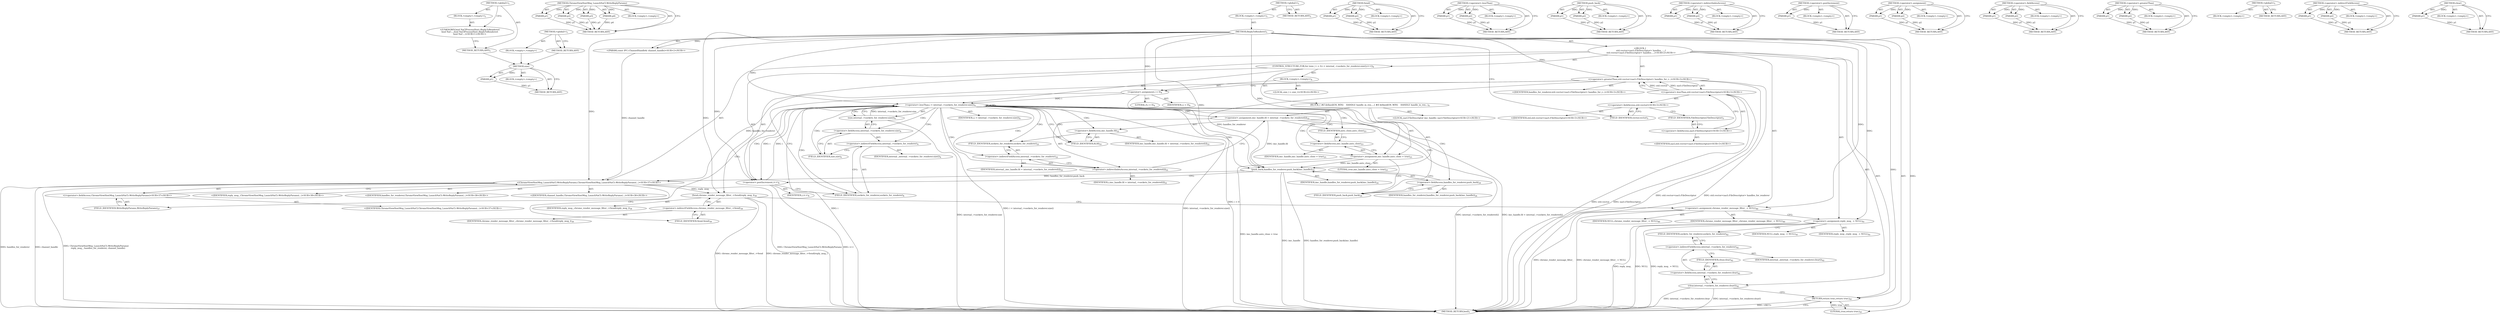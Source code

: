 digraph "&lt;global&gt;" {
vulnerable_128 [label=<(METHOD,size)>];
vulnerable_129 [label=<(PARAM,p1)>];
vulnerable_130 [label=<(BLOCK,&lt;empty&gt;,&lt;empty&gt;)>];
vulnerable_131 [label=<(METHOD_RETURN,ANY)>];
vulnerable_151 [label=<(METHOD,ChromeViewHostMsg_LaunchNaCl.WriteReplyParams)>];
vulnerable_152 [label=<(PARAM,p1)>];
vulnerable_153 [label=<(PARAM,p2)>];
vulnerable_154 [label=<(PARAM,p3)>];
vulnerable_155 [label=<(PARAM,p4)>];
vulnerable_156 [label=<(BLOCK,&lt;empty&gt;,&lt;empty&gt;)>];
vulnerable_157 [label=<(METHOD_RETURN,ANY)>];
vulnerable_6 [label=<(METHOD,&lt;global&gt;)<SUB>1</SUB>>];
vulnerable_7 [label=<(BLOCK,&lt;empty&gt;,&lt;empty&gt;)<SUB>1</SUB>>];
vulnerable_8 [label=<(METHOD,ReplyToRenderer)<SUB>1</SUB>>];
vulnerable_9 [label="<(PARAM,const IPC::ChannelHandle&amp; channel_handle)<SUB>2</SUB>>"];
vulnerable_10 [label="<(BLOCK,{
   std::vector&lt;nacl::FileDescriptor&gt; handles_...,{
   std::vector&lt;nacl::FileDescriptor&gt; handles_...)<SUB>2</SUB>>"];
vulnerable_11 [label="<(&lt;operator&gt;.greaterThan,std::vector&lt;nacl::FileDescriptor&gt; handles_for_r...)<SUB>3</SUB>>"];
vulnerable_12 [label="<(&lt;operator&gt;.lessThan,std::vector&lt;nacl::FileDescriptor)<SUB>3</SUB>>"];
vulnerable_13 [label="<(&lt;operator&gt;.fieldAccess,std::vector)<SUB>3</SUB>>"];
vulnerable_14 [label="<(IDENTIFIER,std,std::vector&lt;nacl::FileDescriptor)<SUB>3</SUB>>"];
vulnerable_15 [label=<(FIELD_IDENTIFIER,vector,vector)<SUB>3</SUB>>];
vulnerable_16 [label="<(&lt;operator&gt;.fieldAccess,nacl::FileDescriptor)<SUB>3</SUB>>"];
vulnerable_17 [label="<(IDENTIFIER,nacl,std::vector&lt;nacl::FileDescriptor)<SUB>3</SUB>>"];
vulnerable_18 [label=<(FIELD_IDENTIFIER,FileDescriptor,FileDescriptor)<SUB>3</SUB>>];
vulnerable_19 [label="<(IDENTIFIER,handles_for_renderer,std::vector&lt;nacl::FileDescriptor&gt; handles_for_r...)<SUB>3</SUB>>"];
vulnerable_20 [label=<(CONTROL_STRUCTURE,FOR,for (size_t i = 0;i &lt; internal_-&gt;sockets_for_renderer.size();i++))<SUB>4</SUB>>];
vulnerable_21 [label=<(BLOCK,&lt;empty&gt;,&lt;empty&gt;)<SUB>4</SUB>>];
vulnerable_22 [label="<(LOCAL,size_t i: size_t)<SUB>4</SUB>>"];
vulnerable_23 [label=<(&lt;operator&gt;.assignment,i = 0)<SUB>4</SUB>>];
vulnerable_24 [label=<(IDENTIFIER,i,i = 0)<SUB>4</SUB>>];
vulnerable_25 [label=<(LITERAL,0,i = 0)<SUB>4</SUB>>];
vulnerable_26 [label=<(&lt;operator&gt;.lessThan,i &lt; internal_-&gt;sockets_for_renderer.size())<SUB>4</SUB>>];
vulnerable_27 [label=<(IDENTIFIER,i,i &lt; internal_-&gt;sockets_for_renderer.size())<SUB>4</SUB>>];
vulnerable_28 [label=<(size,internal_-&gt;sockets_for_renderer.size())<SUB>4</SUB>>];
vulnerable_29 [label=<(&lt;operator&gt;.fieldAccess,internal_-&gt;sockets_for_renderer.size)<SUB>4</SUB>>];
vulnerable_30 [label=<(&lt;operator&gt;.indirectFieldAccess,internal_-&gt;sockets_for_renderer)<SUB>4</SUB>>];
vulnerable_31 [label=<(IDENTIFIER,internal_,internal_-&gt;sockets_for_renderer.size())<SUB>4</SUB>>];
vulnerable_32 [label=<(FIELD_IDENTIFIER,sockets_for_renderer,sockets_for_renderer)<SUB>4</SUB>>];
vulnerable_33 [label=<(FIELD_IDENTIFIER,size,size)<SUB>4</SUB>>];
vulnerable_34 [label=<(&lt;operator&gt;.postIncrement,i++)<SUB>4</SUB>>];
vulnerable_35 [label=<(IDENTIFIER,i,i++)<SUB>4</SUB>>];
vulnerable_36 [label=<(BLOCK,{
 #if defined(OS_WIN)
    HANDLE handle_in_ren...,{
 #if defined(OS_WIN)
    HANDLE handle_in_ren...)<SUB>4</SUB>>];
vulnerable_37 [label="<(LOCAL,nacl.FileDescriptor imc_handle: nacl.FileDescriptor)<SUB>21</SUB>>"];
vulnerable_38 [label=<(&lt;operator&gt;.assignment,imc_handle.fd = internal_-&gt;sockets_for_renderer[i])<SUB>22</SUB>>];
vulnerable_39 [label=<(&lt;operator&gt;.fieldAccess,imc_handle.fd)<SUB>22</SUB>>];
vulnerable_40 [label=<(IDENTIFIER,imc_handle,imc_handle.fd = internal_-&gt;sockets_for_renderer[i])<SUB>22</SUB>>];
vulnerable_41 [label=<(FIELD_IDENTIFIER,fd,fd)<SUB>22</SUB>>];
vulnerable_42 [label=<(&lt;operator&gt;.indirectIndexAccess,internal_-&gt;sockets_for_renderer[i])<SUB>22</SUB>>];
vulnerable_43 [label=<(&lt;operator&gt;.indirectFieldAccess,internal_-&gt;sockets_for_renderer)<SUB>22</SUB>>];
vulnerable_44 [label=<(IDENTIFIER,internal_,imc_handle.fd = internal_-&gt;sockets_for_renderer[i])<SUB>22</SUB>>];
vulnerable_45 [label=<(FIELD_IDENTIFIER,sockets_for_renderer,sockets_for_renderer)<SUB>22</SUB>>];
vulnerable_46 [label=<(IDENTIFIER,i,imc_handle.fd = internal_-&gt;sockets_for_renderer[i])<SUB>22</SUB>>];
vulnerable_47 [label=<(&lt;operator&gt;.assignment,imc_handle.auto_close = true)<SUB>23</SUB>>];
vulnerable_48 [label=<(&lt;operator&gt;.fieldAccess,imc_handle.auto_close)<SUB>23</SUB>>];
vulnerable_49 [label=<(IDENTIFIER,imc_handle,imc_handle.auto_close = true)<SUB>23</SUB>>];
vulnerable_50 [label=<(FIELD_IDENTIFIER,auto_close,auto_close)<SUB>23</SUB>>];
vulnerable_51 [label=<(LITERAL,true,imc_handle.auto_close = true)<SUB>23</SUB>>];
vulnerable_52 [label=<(push_back,handles_for_renderer.push_back(imc_handle))<SUB>24</SUB>>];
vulnerable_53 [label=<(&lt;operator&gt;.fieldAccess,handles_for_renderer.push_back)<SUB>24</SUB>>];
vulnerable_54 [label=<(IDENTIFIER,handles_for_renderer,handles_for_renderer.push_back(imc_handle))<SUB>24</SUB>>];
vulnerable_55 [label=<(FIELD_IDENTIFIER,push_back,push_back)<SUB>24</SUB>>];
vulnerable_56 [label=<(IDENTIFIER,imc_handle,handles_for_renderer.push_back(imc_handle))<SUB>24</SUB>>];
vulnerable_57 [label="<(ChromeViewHostMsg_LaunchNaCl.WriteReplyParams,ChromeViewHostMsg_LaunchNaCl::WriteReplyParams(...)<SUB>37</SUB>>"];
vulnerable_58 [label="<(&lt;operator&gt;.fieldAccess,ChromeViewHostMsg_LaunchNaCl::WriteReplyParams)<SUB>37</SUB>>"];
vulnerable_59 [label="<(IDENTIFIER,ChromeViewHostMsg_LaunchNaCl,ChromeViewHostMsg_LaunchNaCl::WriteReplyParams(...)<SUB>37</SUB>>"];
vulnerable_60 [label=<(FIELD_IDENTIFIER,WriteReplyParams,WriteReplyParams)<SUB>37</SUB>>];
vulnerable_61 [label="<(IDENTIFIER,reply_msg_,ChromeViewHostMsg_LaunchNaCl::WriteReplyParams(...)<SUB>38</SUB>>"];
vulnerable_62 [label="<(IDENTIFIER,handles_for_renderer,ChromeViewHostMsg_LaunchNaCl::WriteReplyParams(...)<SUB>38</SUB>>"];
vulnerable_63 [label="<(IDENTIFIER,channel_handle,ChromeViewHostMsg_LaunchNaCl::WriteReplyParams(...)<SUB>38</SUB>>"];
vulnerable_64 [label=<(Send,chrome_render_message_filter_-&gt;Send(reply_msg_))<SUB>39</SUB>>];
vulnerable_65 [label=<(&lt;operator&gt;.indirectFieldAccess,chrome_render_message_filter_-&gt;Send)<SUB>39</SUB>>];
vulnerable_66 [label=<(IDENTIFIER,chrome_render_message_filter_,chrome_render_message_filter_-&gt;Send(reply_msg_))<SUB>39</SUB>>];
vulnerable_67 [label=<(FIELD_IDENTIFIER,Send,Send)<SUB>39</SUB>>];
vulnerable_68 [label=<(IDENTIFIER,reply_msg_,chrome_render_message_filter_-&gt;Send(reply_msg_))<SUB>39</SUB>>];
vulnerable_69 [label=<(&lt;operator&gt;.assignment,chrome_render_message_filter_ = NULL)<SUB>40</SUB>>];
vulnerable_70 [label=<(IDENTIFIER,chrome_render_message_filter_,chrome_render_message_filter_ = NULL)<SUB>40</SUB>>];
vulnerable_71 [label=<(IDENTIFIER,NULL,chrome_render_message_filter_ = NULL)<SUB>40</SUB>>];
vulnerable_72 [label=<(&lt;operator&gt;.assignment,reply_msg_ = NULL)<SUB>41</SUB>>];
vulnerable_73 [label=<(IDENTIFIER,reply_msg_,reply_msg_ = NULL)<SUB>41</SUB>>];
vulnerable_74 [label=<(IDENTIFIER,NULL,reply_msg_ = NULL)<SUB>41</SUB>>];
vulnerable_75 [label=<(clear,internal_-&gt;sockets_for_renderer.clear())<SUB>42</SUB>>];
vulnerable_76 [label=<(&lt;operator&gt;.fieldAccess,internal_-&gt;sockets_for_renderer.clear)<SUB>42</SUB>>];
vulnerable_77 [label=<(&lt;operator&gt;.indirectFieldAccess,internal_-&gt;sockets_for_renderer)<SUB>42</SUB>>];
vulnerable_78 [label=<(IDENTIFIER,internal_,internal_-&gt;sockets_for_renderer.clear())<SUB>42</SUB>>];
vulnerable_79 [label=<(FIELD_IDENTIFIER,sockets_for_renderer,sockets_for_renderer)<SUB>42</SUB>>];
vulnerable_80 [label=<(FIELD_IDENTIFIER,clear,clear)<SUB>42</SUB>>];
vulnerable_81 [label=<(RETURN,return true;,return true;)<SUB>43</SUB>>];
vulnerable_82 [label=<(LITERAL,true,return true;)<SUB>43</SUB>>];
vulnerable_83 [label=<(METHOD_RETURN,bool)<SUB>1</SUB>>];
vulnerable_85 [label=<(METHOD_RETURN,ANY)<SUB>1</SUB>>];
vulnerable_158 [label=<(METHOD,Send)>];
vulnerable_159 [label=<(PARAM,p1)>];
vulnerable_160 [label=<(PARAM,p2)>];
vulnerable_161 [label=<(BLOCK,&lt;empty&gt;,&lt;empty&gt;)>];
vulnerable_162 [label=<(METHOD_RETURN,ANY)>];
vulnerable_113 [label=<(METHOD,&lt;operator&gt;.lessThan)>];
vulnerable_114 [label=<(PARAM,p1)>];
vulnerable_115 [label=<(PARAM,p2)>];
vulnerable_116 [label=<(BLOCK,&lt;empty&gt;,&lt;empty&gt;)>];
vulnerable_117 [label=<(METHOD_RETURN,ANY)>];
vulnerable_146 [label=<(METHOD,push_back)>];
vulnerable_147 [label=<(PARAM,p1)>];
vulnerable_148 [label=<(PARAM,p2)>];
vulnerable_149 [label=<(BLOCK,&lt;empty&gt;,&lt;empty&gt;)>];
vulnerable_150 [label=<(METHOD_RETURN,ANY)>];
vulnerable_141 [label=<(METHOD,&lt;operator&gt;.indirectIndexAccess)>];
vulnerable_142 [label=<(PARAM,p1)>];
vulnerable_143 [label=<(PARAM,p2)>];
vulnerable_144 [label=<(BLOCK,&lt;empty&gt;,&lt;empty&gt;)>];
vulnerable_145 [label=<(METHOD_RETURN,ANY)>];
vulnerable_137 [label=<(METHOD,&lt;operator&gt;.postIncrement)>];
vulnerable_138 [label=<(PARAM,p1)>];
vulnerable_139 [label=<(BLOCK,&lt;empty&gt;,&lt;empty&gt;)>];
vulnerable_140 [label=<(METHOD_RETURN,ANY)>];
vulnerable_123 [label=<(METHOD,&lt;operator&gt;.assignment)>];
vulnerable_124 [label=<(PARAM,p1)>];
vulnerable_125 [label=<(PARAM,p2)>];
vulnerable_126 [label=<(BLOCK,&lt;empty&gt;,&lt;empty&gt;)>];
vulnerable_127 [label=<(METHOD_RETURN,ANY)>];
vulnerable_118 [label=<(METHOD,&lt;operator&gt;.fieldAccess)>];
vulnerable_119 [label=<(PARAM,p1)>];
vulnerable_120 [label=<(PARAM,p2)>];
vulnerable_121 [label=<(BLOCK,&lt;empty&gt;,&lt;empty&gt;)>];
vulnerable_122 [label=<(METHOD_RETURN,ANY)>];
vulnerable_108 [label=<(METHOD,&lt;operator&gt;.greaterThan)>];
vulnerable_109 [label=<(PARAM,p1)>];
vulnerable_110 [label=<(PARAM,p2)>];
vulnerable_111 [label=<(BLOCK,&lt;empty&gt;,&lt;empty&gt;)>];
vulnerable_112 [label=<(METHOD_RETURN,ANY)>];
vulnerable_102 [label=<(METHOD,&lt;global&gt;)<SUB>1</SUB>>];
vulnerable_103 [label=<(BLOCK,&lt;empty&gt;,&lt;empty&gt;)>];
vulnerable_104 [label=<(METHOD_RETURN,ANY)>];
vulnerable_132 [label=<(METHOD,&lt;operator&gt;.indirectFieldAccess)>];
vulnerable_133 [label=<(PARAM,p1)>];
vulnerable_134 [label=<(PARAM,p2)>];
vulnerable_135 [label=<(BLOCK,&lt;empty&gt;,&lt;empty&gt;)>];
vulnerable_136 [label=<(METHOD_RETURN,ANY)>];
vulnerable_163 [label=<(METHOD,clear)>];
vulnerable_164 [label=<(PARAM,p1)>];
vulnerable_165 [label=<(BLOCK,&lt;empty&gt;,&lt;empty&gt;)>];
vulnerable_166 [label=<(METHOD_RETURN,ANY)>];
fixed_6 [label=<(METHOD,&lt;global&gt;)<SUB>1</SUB>>];
fixed_7 [label=<(BLOCK,&lt;empty&gt;,&lt;empty&gt;)<SUB>1</SUB>>];
fixed_8 [label="<(UNKNOWN,bool NaClProcessHost::ReplyToRenderer(
bool NaC...,bool NaClProcessHost::ReplyToRenderer(
bool NaC...)<SUB>1</SUB>>"];
fixed_9 [label=<(METHOD_RETURN,ANY)<SUB>1</SUB>>];
fixed_14 [label=<(METHOD,&lt;global&gt;)<SUB>1</SUB>>];
fixed_15 [label=<(BLOCK,&lt;empty&gt;,&lt;empty&gt;)>];
fixed_16 [label=<(METHOD_RETURN,ANY)>];
vulnerable_128 -> vulnerable_129  [key=0, label="AST: "];
vulnerable_128 -> vulnerable_129  [key=1, label="DDG: "];
vulnerable_128 -> vulnerable_130  [key=0, label="AST: "];
vulnerable_128 -> vulnerable_131  [key=0, label="AST: "];
vulnerable_128 -> vulnerable_131  [key=1, label="CFG: "];
vulnerable_129 -> vulnerable_131  [key=0, label="DDG: p1"];
vulnerable_151 -> vulnerable_152  [key=0, label="AST: "];
vulnerable_151 -> vulnerable_152  [key=1, label="DDG: "];
vulnerable_151 -> vulnerable_156  [key=0, label="AST: "];
vulnerable_151 -> vulnerable_153  [key=0, label="AST: "];
vulnerable_151 -> vulnerable_153  [key=1, label="DDG: "];
vulnerable_151 -> vulnerable_157  [key=0, label="AST: "];
vulnerable_151 -> vulnerable_157  [key=1, label="CFG: "];
vulnerable_151 -> vulnerable_154  [key=0, label="AST: "];
vulnerable_151 -> vulnerable_154  [key=1, label="DDG: "];
vulnerable_151 -> vulnerable_155  [key=0, label="AST: "];
vulnerable_151 -> vulnerable_155  [key=1, label="DDG: "];
vulnerable_152 -> vulnerable_157  [key=0, label="DDG: p1"];
vulnerable_153 -> vulnerable_157  [key=0, label="DDG: p2"];
vulnerable_154 -> vulnerable_157  [key=0, label="DDG: p3"];
vulnerable_155 -> vulnerable_157  [key=0, label="DDG: p4"];
vulnerable_6 -> vulnerable_7  [key=0, label="AST: "];
vulnerable_6 -> vulnerable_85  [key=0, label="AST: "];
vulnerable_6 -> vulnerable_85  [key=1, label="CFG: "];
vulnerable_7 -> vulnerable_8  [key=0, label="AST: "];
vulnerable_8 -> vulnerable_9  [key=0, label="AST: "];
vulnerable_8 -> vulnerable_9  [key=1, label="DDG: "];
vulnerable_8 -> vulnerable_10  [key=0, label="AST: "];
vulnerable_8 -> vulnerable_83  [key=0, label="AST: "];
vulnerable_8 -> vulnerable_15  [key=0, label="CFG: "];
vulnerable_8 -> vulnerable_69  [key=0, label="DDG: "];
vulnerable_8 -> vulnerable_72  [key=0, label="DDG: "];
vulnerable_8 -> vulnerable_81  [key=0, label="DDG: "];
vulnerable_8 -> vulnerable_11  [key=0, label="DDG: "];
vulnerable_8 -> vulnerable_57  [key=0, label="DDG: "];
vulnerable_8 -> vulnerable_64  [key=0, label="DDG: "];
vulnerable_8 -> vulnerable_82  [key=0, label="DDG: "];
vulnerable_8 -> vulnerable_23  [key=0, label="DDG: "];
vulnerable_8 -> vulnerable_26  [key=0, label="DDG: "];
vulnerable_8 -> vulnerable_34  [key=0, label="DDG: "];
vulnerable_8 -> vulnerable_47  [key=0, label="DDG: "];
vulnerable_8 -> vulnerable_52  [key=0, label="DDG: "];
vulnerable_9 -> vulnerable_57  [key=0, label="DDG: channel_handle"];
vulnerable_10 -> vulnerable_11  [key=0, label="AST: "];
vulnerable_10 -> vulnerable_20  [key=0, label="AST: "];
vulnerable_10 -> vulnerable_57  [key=0, label="AST: "];
vulnerable_10 -> vulnerable_64  [key=0, label="AST: "];
vulnerable_10 -> vulnerable_69  [key=0, label="AST: "];
vulnerable_10 -> vulnerable_72  [key=0, label="AST: "];
vulnerable_10 -> vulnerable_75  [key=0, label="AST: "];
vulnerable_10 -> vulnerable_81  [key=0, label="AST: "];
vulnerable_11 -> vulnerable_12  [key=0, label="AST: "];
vulnerable_11 -> vulnerable_19  [key=0, label="AST: "];
vulnerable_11 -> vulnerable_23  [key=0, label="CFG: "];
vulnerable_11 -> vulnerable_83  [key=0, label="DDG: std::vector&lt;nacl::FileDescriptor"];
vulnerable_11 -> vulnerable_83  [key=1, label="DDG: std::vector&lt;nacl::FileDescriptor&gt; handles_for_renderer"];
vulnerable_11 -> vulnerable_57  [key=0, label="DDG: handles_for_renderer"];
vulnerable_11 -> vulnerable_52  [key=0, label="DDG: handles_for_renderer"];
vulnerable_12 -> vulnerable_13  [key=0, label="AST: "];
vulnerable_12 -> vulnerable_16  [key=0, label="AST: "];
vulnerable_12 -> vulnerable_11  [key=0, label="CFG: "];
vulnerable_12 -> vulnerable_11  [key=1, label="DDG: std::vector"];
vulnerable_12 -> vulnerable_11  [key=2, label="DDG: nacl::FileDescriptor"];
vulnerable_12 -> vulnerable_83  [key=0, label="DDG: std::vector"];
vulnerable_12 -> vulnerable_83  [key=1, label="DDG: nacl::FileDescriptor"];
vulnerable_13 -> vulnerable_14  [key=0, label="AST: "];
vulnerable_13 -> vulnerable_15  [key=0, label="AST: "];
vulnerable_13 -> vulnerable_18  [key=0, label="CFG: "];
vulnerable_15 -> vulnerable_13  [key=0, label="CFG: "];
vulnerable_16 -> vulnerable_17  [key=0, label="AST: "];
vulnerable_16 -> vulnerable_18  [key=0, label="AST: "];
vulnerable_16 -> vulnerable_12  [key=0, label="CFG: "];
vulnerable_18 -> vulnerable_16  [key=0, label="CFG: "];
vulnerable_20 -> vulnerable_21  [key=0, label="AST: "];
vulnerable_20 -> vulnerable_26  [key=0, label="AST: "];
vulnerable_20 -> vulnerable_34  [key=0, label="AST: "];
vulnerable_20 -> vulnerable_36  [key=0, label="AST: "];
vulnerable_21 -> vulnerable_22  [key=0, label="AST: "];
vulnerable_21 -> vulnerable_23  [key=0, label="AST: "];
vulnerable_23 -> vulnerable_24  [key=0, label="AST: "];
vulnerable_23 -> vulnerable_25  [key=0, label="AST: "];
vulnerable_23 -> vulnerable_32  [key=0, label="CFG: "];
vulnerable_23 -> vulnerable_83  [key=0, label="DDG: i = 0"];
vulnerable_23 -> vulnerable_26  [key=0, label="DDG: i"];
vulnerable_26 -> vulnerable_27  [key=0, label="AST: "];
vulnerable_26 -> vulnerable_28  [key=0, label="AST: "];
vulnerable_26 -> vulnerable_28  [key=1, label="CDG: "];
vulnerable_26 -> vulnerable_41  [key=0, label="CFG: "];
vulnerable_26 -> vulnerable_41  [key=1, label="CDG: "];
vulnerable_26 -> vulnerable_60  [key=0, label="CFG: "];
vulnerable_26 -> vulnerable_83  [key=0, label="DDG: i"];
vulnerable_26 -> vulnerable_83  [key=1, label="DDG: internal_-&gt;sockets_for_renderer.size()"];
vulnerable_26 -> vulnerable_83  [key=2, label="DDG: i &lt; internal_-&gt;sockets_for_renderer.size()"];
vulnerable_26 -> vulnerable_34  [key=0, label="DDG: i"];
vulnerable_26 -> vulnerable_34  [key=1, label="CDG: "];
vulnerable_26 -> vulnerable_47  [key=0, label="CDG: "];
vulnerable_26 -> vulnerable_30  [key=0, label="CDG: "];
vulnerable_26 -> vulnerable_48  [key=0, label="CDG: "];
vulnerable_26 -> vulnerable_32  [key=0, label="CDG: "];
vulnerable_26 -> vulnerable_33  [key=0, label="CDG: "];
vulnerable_26 -> vulnerable_26  [key=0, label="CDG: "];
vulnerable_26 -> vulnerable_42  [key=0, label="CDG: "];
vulnerable_26 -> vulnerable_52  [key=0, label="CDG: "];
vulnerable_26 -> vulnerable_53  [key=0, label="CDG: "];
vulnerable_26 -> vulnerable_38  [key=0, label="CDG: "];
vulnerable_26 -> vulnerable_45  [key=0, label="CDG: "];
vulnerable_26 -> vulnerable_29  [key=0, label="CDG: "];
vulnerable_26 -> vulnerable_50  [key=0, label="CDG: "];
vulnerable_26 -> vulnerable_55  [key=0, label="CDG: "];
vulnerable_26 -> vulnerable_39  [key=0, label="CDG: "];
vulnerable_26 -> vulnerable_43  [key=0, label="CDG: "];
vulnerable_28 -> vulnerable_29  [key=0, label="AST: "];
vulnerable_28 -> vulnerable_26  [key=0, label="CFG: "];
vulnerable_28 -> vulnerable_26  [key=1, label="DDG: internal_-&gt;sockets_for_renderer.size"];
vulnerable_28 -> vulnerable_83  [key=0, label="DDG: internal_-&gt;sockets_for_renderer.size"];
vulnerable_29 -> vulnerable_30  [key=0, label="AST: "];
vulnerable_29 -> vulnerable_33  [key=0, label="AST: "];
vulnerable_29 -> vulnerable_28  [key=0, label="CFG: "];
vulnerable_30 -> vulnerable_31  [key=0, label="AST: "];
vulnerable_30 -> vulnerable_32  [key=0, label="AST: "];
vulnerable_30 -> vulnerable_33  [key=0, label="CFG: "];
vulnerable_32 -> vulnerable_30  [key=0, label="CFG: "];
vulnerable_33 -> vulnerable_29  [key=0, label="CFG: "];
vulnerable_34 -> vulnerable_35  [key=0, label="AST: "];
vulnerable_34 -> vulnerable_32  [key=0, label="CFG: "];
vulnerable_34 -> vulnerable_83  [key=0, label="DDG: i++"];
vulnerable_34 -> vulnerable_26  [key=0, label="DDG: i"];
vulnerable_36 -> vulnerable_37  [key=0, label="AST: "];
vulnerable_36 -> vulnerable_38  [key=0, label="AST: "];
vulnerable_36 -> vulnerable_47  [key=0, label="AST: "];
vulnerable_36 -> vulnerable_52  [key=0, label="AST: "];
vulnerable_38 -> vulnerable_39  [key=0, label="AST: "];
vulnerable_38 -> vulnerable_42  [key=0, label="AST: "];
vulnerable_38 -> vulnerable_50  [key=0, label="CFG: "];
vulnerable_38 -> vulnerable_83  [key=0, label="DDG: internal_-&gt;sockets_for_renderer[i]"];
vulnerable_38 -> vulnerable_83  [key=1, label="DDG: imc_handle.fd = internal_-&gt;sockets_for_renderer[i]"];
vulnerable_38 -> vulnerable_52  [key=0, label="DDG: imc_handle.fd"];
vulnerable_39 -> vulnerable_40  [key=0, label="AST: "];
vulnerable_39 -> vulnerable_41  [key=0, label="AST: "];
vulnerable_39 -> vulnerable_45  [key=0, label="CFG: "];
vulnerable_41 -> vulnerable_39  [key=0, label="CFG: "];
vulnerable_42 -> vulnerable_43  [key=0, label="AST: "];
vulnerable_42 -> vulnerable_46  [key=0, label="AST: "];
vulnerable_42 -> vulnerable_38  [key=0, label="CFG: "];
vulnerable_43 -> vulnerable_44  [key=0, label="AST: "];
vulnerable_43 -> vulnerable_45  [key=0, label="AST: "];
vulnerable_43 -> vulnerable_42  [key=0, label="CFG: "];
vulnerable_45 -> vulnerable_43  [key=0, label="CFG: "];
vulnerable_47 -> vulnerable_48  [key=0, label="AST: "];
vulnerable_47 -> vulnerable_51  [key=0, label="AST: "];
vulnerable_47 -> vulnerable_55  [key=0, label="CFG: "];
vulnerable_47 -> vulnerable_83  [key=0, label="DDG: imc_handle.auto_close = true"];
vulnerable_47 -> vulnerable_52  [key=0, label="DDG: imc_handle.auto_close"];
vulnerable_48 -> vulnerable_49  [key=0, label="AST: "];
vulnerable_48 -> vulnerable_50  [key=0, label="AST: "];
vulnerable_48 -> vulnerable_47  [key=0, label="CFG: "];
vulnerable_50 -> vulnerable_48  [key=0, label="CFG: "];
vulnerable_52 -> vulnerable_53  [key=0, label="AST: "];
vulnerable_52 -> vulnerable_56  [key=0, label="AST: "];
vulnerable_52 -> vulnerable_34  [key=0, label="CFG: "];
vulnerable_52 -> vulnerable_83  [key=0, label="DDG: imc_handle"];
vulnerable_52 -> vulnerable_83  [key=1, label="DDG: handles_for_renderer.push_back(imc_handle)"];
vulnerable_52 -> vulnerable_57  [key=0, label="DDG: handles_for_renderer.push_back"];
vulnerable_53 -> vulnerable_54  [key=0, label="AST: "];
vulnerable_53 -> vulnerable_55  [key=0, label="AST: "];
vulnerable_53 -> vulnerable_52  [key=0, label="CFG: "];
vulnerable_55 -> vulnerable_53  [key=0, label="CFG: "];
vulnerable_57 -> vulnerable_58  [key=0, label="AST: "];
vulnerable_57 -> vulnerable_61  [key=0, label="AST: "];
vulnerable_57 -> vulnerable_62  [key=0, label="AST: "];
vulnerable_57 -> vulnerable_63  [key=0, label="AST: "];
vulnerable_57 -> vulnerable_67  [key=0, label="CFG: "];
vulnerable_57 -> vulnerable_83  [key=0, label="DDG: ChromeViewHostMsg_LaunchNaCl::WriteReplyParams"];
vulnerable_57 -> vulnerable_83  [key=1, label="DDG: handles_for_renderer"];
vulnerable_57 -> vulnerable_83  [key=2, label="DDG: channel_handle"];
vulnerable_57 -> vulnerable_83  [key=3, label="DDG: ChromeViewHostMsg_LaunchNaCl::WriteReplyParams(
      reply_msg_, handles_for_renderer, channel_handle)"];
vulnerable_57 -> vulnerable_64  [key=0, label="DDG: reply_msg_"];
vulnerable_58 -> vulnerable_59  [key=0, label="AST: "];
vulnerable_58 -> vulnerable_60  [key=0, label="AST: "];
vulnerable_58 -> vulnerable_57  [key=0, label="CFG: "];
vulnerable_60 -> vulnerable_58  [key=0, label="CFG: "];
vulnerable_64 -> vulnerable_65  [key=0, label="AST: "];
vulnerable_64 -> vulnerable_68  [key=0, label="AST: "];
vulnerable_64 -> vulnerable_69  [key=0, label="CFG: "];
vulnerable_64 -> vulnerable_83  [key=0, label="DDG: chrome_render_message_filter_-&gt;Send"];
vulnerable_64 -> vulnerable_83  [key=1, label="DDG: chrome_render_message_filter_-&gt;Send(reply_msg_)"];
vulnerable_65 -> vulnerable_66  [key=0, label="AST: "];
vulnerable_65 -> vulnerable_67  [key=0, label="AST: "];
vulnerable_65 -> vulnerable_64  [key=0, label="CFG: "];
vulnerable_67 -> vulnerable_65  [key=0, label="CFG: "];
vulnerable_69 -> vulnerable_70  [key=0, label="AST: "];
vulnerable_69 -> vulnerable_71  [key=0, label="AST: "];
vulnerable_69 -> vulnerable_72  [key=0, label="CFG: "];
vulnerable_69 -> vulnerable_83  [key=0, label="DDG: chrome_render_message_filter_"];
vulnerable_69 -> vulnerable_83  [key=1, label="DDG: chrome_render_message_filter_ = NULL"];
vulnerable_72 -> vulnerable_73  [key=0, label="AST: "];
vulnerable_72 -> vulnerable_74  [key=0, label="AST: "];
vulnerable_72 -> vulnerable_79  [key=0, label="CFG: "];
vulnerable_72 -> vulnerable_83  [key=0, label="DDG: reply_msg_"];
vulnerable_72 -> vulnerable_83  [key=1, label="DDG: NULL"];
vulnerable_72 -> vulnerable_83  [key=2, label="DDG: reply_msg_ = NULL"];
vulnerable_75 -> vulnerable_76  [key=0, label="AST: "];
vulnerable_75 -> vulnerable_81  [key=0, label="CFG: "];
vulnerable_75 -> vulnerable_83  [key=0, label="DDG: internal_-&gt;sockets_for_renderer.clear"];
vulnerable_75 -> vulnerable_83  [key=1, label="DDG: internal_-&gt;sockets_for_renderer.clear()"];
vulnerable_76 -> vulnerable_77  [key=0, label="AST: "];
vulnerable_76 -> vulnerable_80  [key=0, label="AST: "];
vulnerable_76 -> vulnerable_75  [key=0, label="CFG: "];
vulnerable_77 -> vulnerable_78  [key=0, label="AST: "];
vulnerable_77 -> vulnerable_79  [key=0, label="AST: "];
vulnerable_77 -> vulnerable_80  [key=0, label="CFG: "];
vulnerable_79 -> vulnerable_77  [key=0, label="CFG: "];
vulnerable_80 -> vulnerable_76  [key=0, label="CFG: "];
vulnerable_81 -> vulnerable_82  [key=0, label="AST: "];
vulnerable_81 -> vulnerable_83  [key=0, label="CFG: "];
vulnerable_81 -> vulnerable_83  [key=1, label="DDG: &lt;RET&gt;"];
vulnerable_82 -> vulnerable_81  [key=0, label="DDG: true"];
vulnerable_158 -> vulnerable_159  [key=0, label="AST: "];
vulnerable_158 -> vulnerable_159  [key=1, label="DDG: "];
vulnerable_158 -> vulnerable_161  [key=0, label="AST: "];
vulnerable_158 -> vulnerable_160  [key=0, label="AST: "];
vulnerable_158 -> vulnerable_160  [key=1, label="DDG: "];
vulnerable_158 -> vulnerable_162  [key=0, label="AST: "];
vulnerable_158 -> vulnerable_162  [key=1, label="CFG: "];
vulnerable_159 -> vulnerable_162  [key=0, label="DDG: p1"];
vulnerable_160 -> vulnerable_162  [key=0, label="DDG: p2"];
vulnerable_113 -> vulnerable_114  [key=0, label="AST: "];
vulnerable_113 -> vulnerable_114  [key=1, label="DDG: "];
vulnerable_113 -> vulnerable_116  [key=0, label="AST: "];
vulnerable_113 -> vulnerable_115  [key=0, label="AST: "];
vulnerable_113 -> vulnerable_115  [key=1, label="DDG: "];
vulnerable_113 -> vulnerable_117  [key=0, label="AST: "];
vulnerable_113 -> vulnerable_117  [key=1, label="CFG: "];
vulnerable_114 -> vulnerable_117  [key=0, label="DDG: p1"];
vulnerable_115 -> vulnerable_117  [key=0, label="DDG: p2"];
vulnerable_146 -> vulnerable_147  [key=0, label="AST: "];
vulnerable_146 -> vulnerable_147  [key=1, label="DDG: "];
vulnerable_146 -> vulnerable_149  [key=0, label="AST: "];
vulnerable_146 -> vulnerable_148  [key=0, label="AST: "];
vulnerable_146 -> vulnerable_148  [key=1, label="DDG: "];
vulnerable_146 -> vulnerable_150  [key=0, label="AST: "];
vulnerable_146 -> vulnerable_150  [key=1, label="CFG: "];
vulnerable_147 -> vulnerable_150  [key=0, label="DDG: p1"];
vulnerable_148 -> vulnerable_150  [key=0, label="DDG: p2"];
vulnerable_141 -> vulnerable_142  [key=0, label="AST: "];
vulnerable_141 -> vulnerable_142  [key=1, label="DDG: "];
vulnerable_141 -> vulnerable_144  [key=0, label="AST: "];
vulnerable_141 -> vulnerable_143  [key=0, label="AST: "];
vulnerable_141 -> vulnerable_143  [key=1, label="DDG: "];
vulnerable_141 -> vulnerable_145  [key=0, label="AST: "];
vulnerable_141 -> vulnerable_145  [key=1, label="CFG: "];
vulnerable_142 -> vulnerable_145  [key=0, label="DDG: p1"];
vulnerable_143 -> vulnerable_145  [key=0, label="DDG: p2"];
vulnerable_137 -> vulnerable_138  [key=0, label="AST: "];
vulnerable_137 -> vulnerable_138  [key=1, label="DDG: "];
vulnerable_137 -> vulnerable_139  [key=0, label="AST: "];
vulnerable_137 -> vulnerable_140  [key=0, label="AST: "];
vulnerable_137 -> vulnerable_140  [key=1, label="CFG: "];
vulnerable_138 -> vulnerable_140  [key=0, label="DDG: p1"];
vulnerable_123 -> vulnerable_124  [key=0, label="AST: "];
vulnerable_123 -> vulnerable_124  [key=1, label="DDG: "];
vulnerable_123 -> vulnerable_126  [key=0, label="AST: "];
vulnerable_123 -> vulnerable_125  [key=0, label="AST: "];
vulnerable_123 -> vulnerable_125  [key=1, label="DDG: "];
vulnerable_123 -> vulnerable_127  [key=0, label="AST: "];
vulnerable_123 -> vulnerable_127  [key=1, label="CFG: "];
vulnerable_124 -> vulnerable_127  [key=0, label="DDG: p1"];
vulnerable_125 -> vulnerable_127  [key=0, label="DDG: p2"];
vulnerable_118 -> vulnerable_119  [key=0, label="AST: "];
vulnerable_118 -> vulnerable_119  [key=1, label="DDG: "];
vulnerable_118 -> vulnerable_121  [key=0, label="AST: "];
vulnerable_118 -> vulnerable_120  [key=0, label="AST: "];
vulnerable_118 -> vulnerable_120  [key=1, label="DDG: "];
vulnerable_118 -> vulnerable_122  [key=0, label="AST: "];
vulnerable_118 -> vulnerable_122  [key=1, label="CFG: "];
vulnerable_119 -> vulnerable_122  [key=0, label="DDG: p1"];
vulnerable_120 -> vulnerable_122  [key=0, label="DDG: p2"];
vulnerable_108 -> vulnerable_109  [key=0, label="AST: "];
vulnerable_108 -> vulnerable_109  [key=1, label="DDG: "];
vulnerable_108 -> vulnerable_111  [key=0, label="AST: "];
vulnerable_108 -> vulnerable_110  [key=0, label="AST: "];
vulnerable_108 -> vulnerable_110  [key=1, label="DDG: "];
vulnerable_108 -> vulnerable_112  [key=0, label="AST: "];
vulnerable_108 -> vulnerable_112  [key=1, label="CFG: "];
vulnerable_109 -> vulnerable_112  [key=0, label="DDG: p1"];
vulnerable_110 -> vulnerable_112  [key=0, label="DDG: p2"];
vulnerable_102 -> vulnerable_103  [key=0, label="AST: "];
vulnerable_102 -> vulnerable_104  [key=0, label="AST: "];
vulnerable_102 -> vulnerable_104  [key=1, label="CFG: "];
vulnerable_132 -> vulnerable_133  [key=0, label="AST: "];
vulnerable_132 -> vulnerable_133  [key=1, label="DDG: "];
vulnerable_132 -> vulnerable_135  [key=0, label="AST: "];
vulnerable_132 -> vulnerable_134  [key=0, label="AST: "];
vulnerable_132 -> vulnerable_134  [key=1, label="DDG: "];
vulnerable_132 -> vulnerable_136  [key=0, label="AST: "];
vulnerable_132 -> vulnerable_136  [key=1, label="CFG: "];
vulnerable_133 -> vulnerable_136  [key=0, label="DDG: p1"];
vulnerable_134 -> vulnerable_136  [key=0, label="DDG: p2"];
vulnerable_163 -> vulnerable_164  [key=0, label="AST: "];
vulnerable_163 -> vulnerable_164  [key=1, label="DDG: "];
vulnerable_163 -> vulnerable_165  [key=0, label="AST: "];
vulnerable_163 -> vulnerable_166  [key=0, label="AST: "];
vulnerable_163 -> vulnerable_166  [key=1, label="CFG: "];
vulnerable_164 -> vulnerable_166  [key=0, label="DDG: p1"];
fixed_6 -> fixed_7  [key=0, label="AST: "];
fixed_6 -> fixed_9  [key=0, label="AST: "];
fixed_6 -> fixed_8  [key=0, label="CFG: "];
fixed_7 -> fixed_8  [key=0, label="AST: "];
fixed_8 -> fixed_9  [key=0, label="CFG: "];
fixed_9 -> vulnerable_128  [key=0];
fixed_14 -> fixed_15  [key=0, label="AST: "];
fixed_14 -> fixed_16  [key=0, label="AST: "];
fixed_14 -> fixed_16  [key=1, label="CFG: "];
fixed_15 -> vulnerable_128  [key=0];
fixed_16 -> vulnerable_128  [key=0];
}
